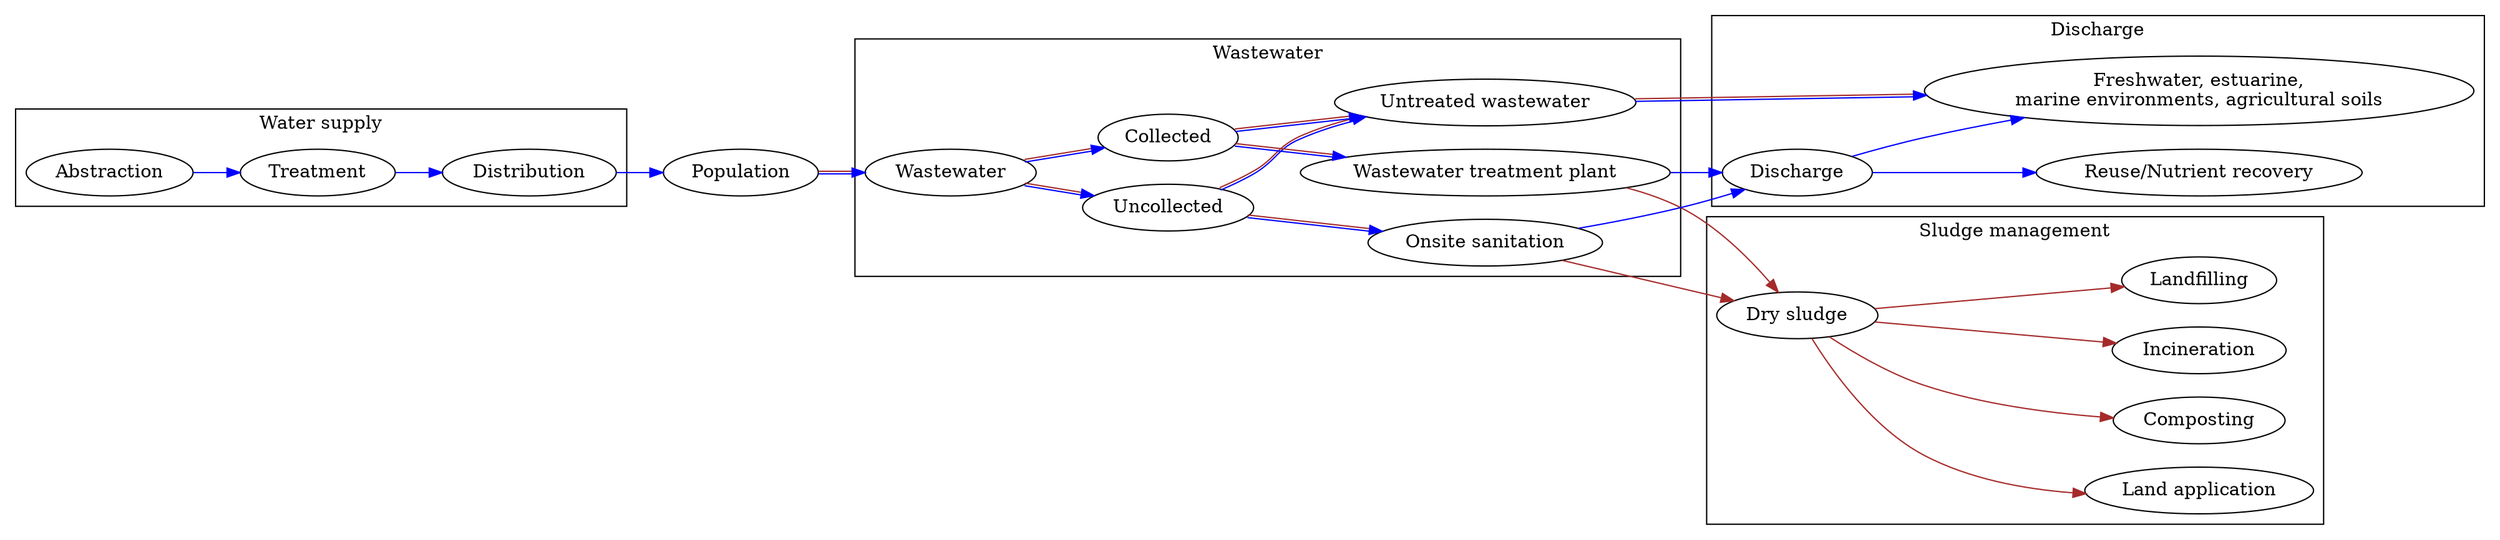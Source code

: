 digraph MyGraph {
  rankdir=LR

  wsa [label="Abstraction"]
  wst [label="Treatment"]
  wsd [label="Distribution"]
  pop [label="Population"]
  ww  [label="Wastewater"]
  unc [label="Uncollected"]
  col [label="Collected"]
  unt [label="Untreated wastewater"]
  wwt [label="Wastewater treatment plant"]
  ons [label="Onsite sanitation"]

  dis [label="Discharge"]
  riv [label="Freshwater, estuarine,\nmarine environments, agricultural soils"]
  reu [label="Reuse/Nutrient recovery"]

  slu [label="Dry sludge"]
  inc [label="Incineration"]
  laf [label="Landfilling"]
  lap [label="Land application"]
  com [label="Composting"]

  subgraph cluster_ws {
    label="Water supply"
    wsa -> wst -> wsd [color="blue"]
  }

  wsd -> pop [color="blue"]
  pop -> ww  [color="blue:brown"]

  subgraph cluster_ww{
    label="Wastewater"
    ww  -> {unc col} [color="blue:brown"]
    unc -> {unt ons} [color="blue:brown"]
    col -> {unt wwt} [color="blue:brown"]
  }

  subgraph cluster_dis {
    label="Discharge"
    unt -> riv [color="blue:brown"]
    ons -> dis [color="blue"]
    wwt -> dis [color="blue"]
    dis -> riv [color="blue"]
    dis -> reu [color="blue"]
  }

  subgraph cluster_sm{
    label="Sludge management"
    {ons wwt} -> slu               [color="brown"]
    slu       -> {inc laf lap com} [color="brown"]
  }
}

